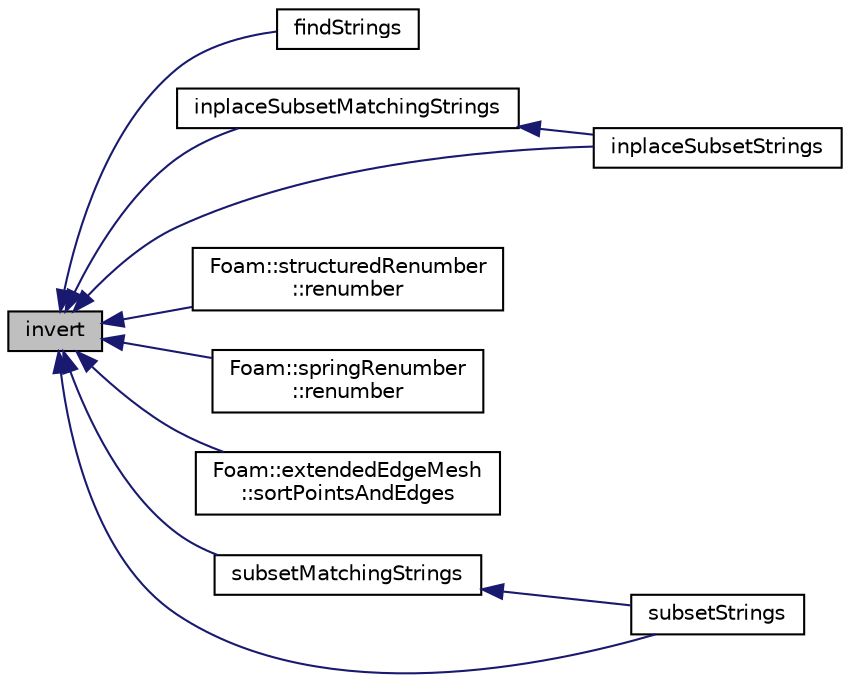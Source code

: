 digraph "invert"
{
  bgcolor="transparent";
  edge [fontname="Helvetica",fontsize="10",labelfontname="Helvetica",labelfontsize="10"];
  node [fontname="Helvetica",fontsize="10",shape=record];
  rankdir="LR";
  Node1 [label="invert",height=0.2,width=0.4,color="black", fillcolor="grey75", style="filled", fontcolor="black"];
  Node1 -> Node2 [dir="back",color="midnightblue",fontsize="10",style="solid",fontname="Helvetica"];
  Node2 [label="findStrings",height=0.2,width=0.4,color="black",URL="$a10725.html#aeb80123a0882a78e8c9ed1a66860d4af",tooltip="Return list indices for strings matching the regular expression. "];
  Node1 -> Node3 [dir="back",color="midnightblue",fontsize="10",style="solid",fontname="Helvetica"];
  Node3 [label="inplaceSubsetMatchingStrings",height=0.2,width=0.4,color="black",URL="$a10725.html#aece86bf06ffb23fa9a43a98cefae8904",tooltip="Inplace extract elements of StringList when regular expression matches. "];
  Node3 -> Node4 [dir="back",color="midnightblue",fontsize="10",style="solid",fontname="Helvetica"];
  Node4 [label="inplaceSubsetStrings",height=0.2,width=0.4,color="black",URL="$a10725.html#a06c755c34060fe2d6a908173e4b9df79",tooltip="Inplace extract elements of StringList when regular expression matches. "];
  Node1 -> Node4 [dir="back",color="midnightblue",fontsize="10",style="solid",fontname="Helvetica"];
  Node1 -> Node5 [dir="back",color="midnightblue",fontsize="10",style="solid",fontname="Helvetica"];
  Node5 [label="Foam::structuredRenumber\l::renumber",height=0.2,width=0.4,color="black",URL="$a02457.html#a8c8c314aed6bcca51f2e7ae9a90f1b82",tooltip="Return the order in which cells need to be visited, i.e. "];
  Node1 -> Node6 [dir="back",color="midnightblue",fontsize="10",style="solid",fontname="Helvetica"];
  Node6 [label="Foam::springRenumber\l::renumber",height=0.2,width=0.4,color="black",URL="$a02409.html#a725bfa8bdd134d786bd7e5e3518f4fe8",tooltip="Return the order in which cells need to be visited, i.e. "];
  Node1 -> Node7 [dir="back",color="midnightblue",fontsize="10",style="solid",fontname="Helvetica"];
  Node7 [label="Foam::extendedEdgeMesh\l::sortPointsAndEdges",height=0.2,width=0.4,color="black",URL="$a00700.html#a35042787bb1f37f3e2695d3b48e313b0"];
  Node1 -> Node8 [dir="back",color="midnightblue",fontsize="10",style="solid",fontname="Helvetica"];
  Node8 [label="subsetMatchingStrings",height=0.2,width=0.4,color="black",URL="$a10725.html#a4bc482f054b2f98d550002d8bf1856ea",tooltip="Extract elements of StringList when regular expression matches. "];
  Node8 -> Node9 [dir="back",color="midnightblue",fontsize="10",style="solid",fontname="Helvetica"];
  Node9 [label="subsetStrings",height=0.2,width=0.4,color="black",URL="$a10725.html#a5a46554aee491a72b7261cd81220d121",tooltip="Extract elements of StringList when regular expression matches. "];
  Node1 -> Node9 [dir="back",color="midnightblue",fontsize="10",style="solid",fontname="Helvetica"];
}
